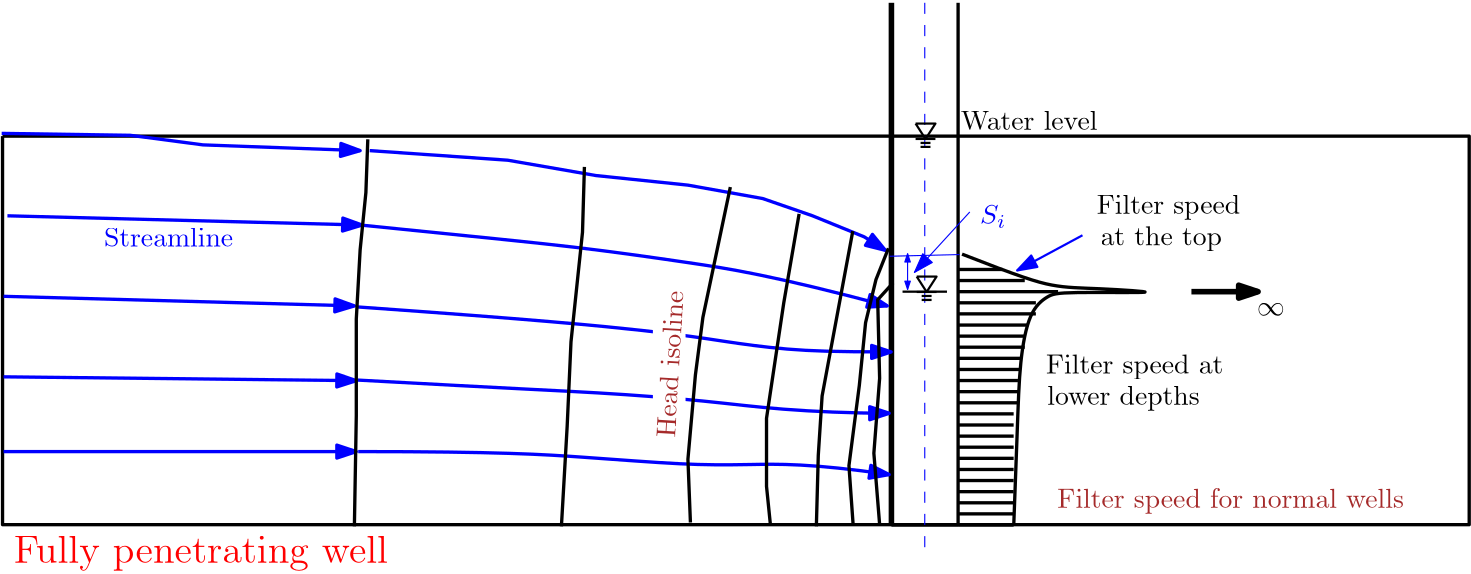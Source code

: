 <?xml version="1.0"?>
<!DOCTYPE ipe SYSTEM "ipe.dtd">
<ipe version="70206" creator="Ipe 7.2.9">
<info created="D:20201211170144" modified="D:20201213085957"/>
<ipestyle name="basic">
<symbol name="arrow/arc(spx)">
<path stroke="sym-stroke" fill="sym-stroke" pen="sym-pen">
0 0 m
-1 0.333 l
-1 -0.333 l
h
</path>
</symbol>
<symbol name="arrow/farc(spx)">
<path stroke="sym-stroke" fill="white" pen="sym-pen">
0 0 m
-1 0.333 l
-1 -0.333 l
h
</path>
</symbol>
<symbol name="arrow/ptarc(spx)">
<path stroke="sym-stroke" fill="sym-stroke" pen="sym-pen">
0 0 m
-1 0.333 l
-0.8 0 l
-1 -0.333 l
h
</path>
</symbol>
<symbol name="arrow/fptarc(spx)">
<path stroke="sym-stroke" fill="white" pen="sym-pen">
0 0 m
-1 0.333 l
-0.8 0 l
-1 -0.333 l
h
</path>
</symbol>
<symbol name="mark/circle(sx)" transformations="translations">
<path fill="sym-stroke">
0.6 0 0 0.6 0 0 e
0.4 0 0 0.4 0 0 e
</path>
</symbol>
<symbol name="mark/disk(sx)" transformations="translations">
<path fill="sym-stroke">
0.6 0 0 0.6 0 0 e
</path>
</symbol>
<symbol name="mark/fdisk(sfx)" transformations="translations">
<group>
<path fill="sym-fill">
0.5 0 0 0.5 0 0 e
</path>
<path fill="sym-stroke" fillrule="eofill">
0.6 0 0 0.6 0 0 e
0.4 0 0 0.4 0 0 e
</path>
</group>
</symbol>
<symbol name="mark/box(sx)" transformations="translations">
<path fill="sym-stroke" fillrule="eofill">
-0.6 -0.6 m
0.6 -0.6 l
0.6 0.6 l
-0.6 0.6 l
h
-0.4 -0.4 m
0.4 -0.4 l
0.4 0.4 l
-0.4 0.4 l
h
</path>
</symbol>
<symbol name="mark/square(sx)" transformations="translations">
<path fill="sym-stroke">
-0.6 -0.6 m
0.6 -0.6 l
0.6 0.6 l
-0.6 0.6 l
h
</path>
</symbol>
<symbol name="mark/fsquare(sfx)" transformations="translations">
<group>
<path fill="sym-fill">
-0.5 -0.5 m
0.5 -0.5 l
0.5 0.5 l
-0.5 0.5 l
h
</path>
<path fill="sym-stroke" fillrule="eofill">
-0.6 -0.6 m
0.6 -0.6 l
0.6 0.6 l
-0.6 0.6 l
h
-0.4 -0.4 m
0.4 -0.4 l
0.4 0.4 l
-0.4 0.4 l
h
</path>
</group>
</symbol>
<symbol name="mark/cross(sx)" transformations="translations">
<group>
<path fill="sym-stroke">
-0.43 -0.57 m
0.57 0.43 l
0.43 0.57 l
-0.57 -0.43 l
h
</path>
<path fill="sym-stroke">
-0.43 0.57 m
0.57 -0.43 l
0.43 -0.57 l
-0.57 0.43 l
h
</path>
</group>
</symbol>
<symbol name="arrow/fnormal(spx)">
<path stroke="sym-stroke" fill="white" pen="sym-pen">
0 0 m
-1 0.333 l
-1 -0.333 l
h
</path>
</symbol>
<symbol name="arrow/pointed(spx)">
<path stroke="sym-stroke" fill="sym-stroke" pen="sym-pen">
0 0 m
-1 0.333 l
-0.8 0 l
-1 -0.333 l
h
</path>
</symbol>
<symbol name="arrow/fpointed(spx)">
<path stroke="sym-stroke" fill="white" pen="sym-pen">
0 0 m
-1 0.333 l
-0.8 0 l
-1 -0.333 l
h
</path>
</symbol>
<symbol name="arrow/linear(spx)">
<path stroke="sym-stroke" pen="sym-pen">
-1 0.333 m
0 0 l
-1 -0.333 l
</path>
</symbol>
<symbol name="arrow/fdouble(spx)">
<path stroke="sym-stroke" fill="white" pen="sym-pen">
0 0 m
-1 0.333 l
-1 -0.333 l
h
-1 0 m
-2 0.333 l
-2 -0.333 l
h
</path>
</symbol>
<symbol name="arrow/double(spx)">
<path stroke="sym-stroke" fill="sym-stroke" pen="sym-pen">
0 0 m
-1 0.333 l
-1 -0.333 l
h
-1 0 m
-2 0.333 l
-2 -0.333 l
h
</path>
</symbol>
<pen name="heavier" value="0.8"/>
<pen name="fat" value="1.2"/>
<pen name="ultrafat" value="2"/>
<symbolsize name="large" value="5"/>
<symbolsize name="small" value="2"/>
<symbolsize name="tiny" value="1.1"/>
<arrowsize name="large" value="10"/>
<arrowsize name="small" value="5"/>
<arrowsize name="tiny" value="3"/>
<color name="red" value="1 0 0"/>
<color name="green" value="0 1 0"/>
<color name="blue" value="0 0 1"/>
<color name="yellow" value="1 1 0"/>
<color name="orange" value="1 0.647 0"/>
<color name="gold" value="1 0.843 0"/>
<color name="purple" value="0.627 0.125 0.941"/>
<color name="gray" value="0.745"/>
<color name="brown" value="0.647 0.165 0.165"/>
<color name="navy" value="0 0 0.502"/>
<color name="pink" value="1 0.753 0.796"/>
<color name="seagreen" value="0.18 0.545 0.341"/>
<color name="turquoise" value="0.251 0.878 0.816"/>
<color name="violet" value="0.933 0.51 0.933"/>
<color name="darkblue" value="0 0 0.545"/>
<color name="darkcyan" value="0 0.545 0.545"/>
<color name="darkgray" value="0.663"/>
<color name="darkgreen" value="0 0.392 0"/>
<color name="darkmagenta" value="0.545 0 0.545"/>
<color name="darkorange" value="1 0.549 0"/>
<color name="darkred" value="0.545 0 0"/>
<color name="lightblue" value="0.678 0.847 0.902"/>
<color name="lightcyan" value="0.878 1 1"/>
<color name="lightgray" value="0.827"/>
<color name="lightgreen" value="0.565 0.933 0.565"/>
<color name="lightyellow" value="1 1 0.878"/>
<dashstyle name="dashed" value="[4] 0"/>
<dashstyle name="dotted" value="[1 3] 0"/>
<dashstyle name="dash dotted" value="[4 2 1 2] 0"/>
<dashstyle name="dash dot dotted" value="[4 2 1 2 1 2] 0"/>
<textsize name="large" value="\large"/>
<textsize name="Large" value="\Large"/>
<textsize name="LARGE" value="\LARGE"/>
<textsize name="huge" value="\huge"/>
<textsize name="Huge" value="\Huge"/>
<textsize name="small" value="\small"/>
<textsize name="footnote" value="\footnotesize"/>
<textsize name="tiny" value="\tiny"/>
<textstyle name="center" begin="\begin{center}" end="\end{center}"/>
<textstyle name="itemize" begin="\begin{itemize}" end="\end{itemize}"/>
<textstyle name="item" begin="\begin{itemize}\item{}" end="\end{itemize}"/>
<gridsize name="4 pts" value="4"/>
<gridsize name="8 pts (~3 mm)" value="8"/>
<gridsize name="16 pts (~6 mm)" value="16"/>
<gridsize name="32 pts (~12 mm)" value="32"/>
<gridsize name="10 pts (~3.5 mm)" value="10"/>
<gridsize name="20 pts (~7 mm)" value="20"/>
<gridsize name="14 pts (~5 mm)" value="14"/>
<gridsize name="28 pts (~10 mm)" value="28"/>
<gridsize name="56 pts (~20 mm)" value="56"/>
<anglesize name="90 deg" value="90"/>
<anglesize name="60 deg" value="60"/>
<anglesize name="45 deg" value="45"/>
<anglesize name="30 deg" value="30"/>
<anglesize name="22.5 deg" value="22.5"/>
<opacity name="10%" value="0.1"/>
<opacity name="30%" value="0.3"/>
<opacity name="50%" value="0.5"/>
<opacity name="75%" value="0.75"/>
<tiling name="falling" angle="-60" step="4" width="1"/>
<tiling name="rising" angle="30" step="4" width="1"/>
</ipestyle>
<page>
<layer name="alpha"/>
<view layers="alpha" active="alpha"/>
<path layer="alpha" matrix="1 0 0 0.979167 0 14.6667" stroke="black" pen="ultrafat">
368 704 m
368 512 l
</path>
<path stroke="black" pen="fat">
392 704 m
392 516 l
</path>
<path stroke="black" pen="fat">
368 516 m
392 516 l
</path>
<path matrix="1 0 0 0.971429 0 18.7429" stroke="black" pen="fat">
48 656 m
576 656 l
576 512 l
48 512 l
48 656 l
</path>
<path stroke="blue" dash="dashed">
380 704 m
380 508 l
</path>
<path stroke="black" pen="ultrafat" arrow="normal/normal">
476 600 m
500 600 l
</path>
<path matrix="1.01672 0 0 0.803865 -0.832081 123.037" stroke="blue" pen="fat" arrow="normal/normal">
49.7569 627.311 m
175.354 623.171 l
</path>
<path stroke="blue" pen="fat" arrow="normal/normal">
178.114 623.861 m
225.73 619.03
254.024 616.27
293.359 610.749
325.104 605.918
366.509 594.877 c
</path>
<path stroke="blue" pen="fat" arrow="normal/normal">
48.3767 598.327 m
174.664 594.877 l
</path>
<path matrix="1.00545 0 0 0.938851 -2.00386 35.3631" stroke="blue" pen="fat" arrow="normal/normal">
176.734 595.567 m
240.222 590.736
287.149 585.906
307.161 582.455
329.934 579.005
347.877 578.315
367.889 578.315 c
</path>
<path stroke="blue" pen="fat" arrow="normal/normal">
48.3767 569.343 m
175.354 567.963 l
</path>
<path matrix="1.00445 0 0 0.910589 -1.63449 49.733" stroke="blue" pen="fat" arrow="normal/normal">
176.734 569.343 m
233.321 565.893
263.685 564.513
303.021 561.062
326.484 557.612
353.397 556.232
367.199 556.232 c
</path>
<path stroke="blue" pen="fat" arrow="normal/normal">
48.3767 542.43 m
122.907 542.43
172.593 542.43
175.354 542.43 c
</path>
<path stroke="blue" pen="fat" arrow="normal/normal">
176.044 542.43 m
227.111 542.43
258.855 540.359
294.05 537.599
314.752 537.599
338.906 538.289
367.199 534.149 c
</path>
<path stroke="blue" pen="fat" arrow="normal/normal">
47.6866 656.985 m
93.9228 656.295 l
120.146 652.844 l
176.734 650.774 l
</path>
<path stroke="blue" pen="fat" arrow="normal/normal">
180.184 650.774 m
229.871 647.324 l
261.615 641.803 l
294.74 638.353 l
321.653 633.522 l
339.596 627.311 l
358.228 619.72 l
365.819 614.889 l
</path>
<path matrix="1 0 0 1.03019 0 -15.5646" stroke="black" pen="fat">
179.494 650.774 m
178.804 632.142 l
176.734 612.129 l
175.354 587.976 l
175.354 554.161 l
174.664 515.516 l
</path>
<path matrix="1 0 0 1.00274 0 -1.41496" stroke="black" pen="fat">
257.475 644.563 m
256.785 621.1 l
252.644 581.765 l
251.264 551.401 l
249.194 515.516 l
249.194 515.516 l
</path>
<path matrix="1.30165 0 0 1 -88.9084 0" stroke="black" pen="fat">
306.471 637.662 m
298.88 590.736 l
296.81 570.033 l
294.74 539.669 l
295.43 516.896 l
</path>
<path matrix="1 0 0 0.987144 0 8.07358" stroke="black" pen="fat">
334.765 628.001 m
329.244 595.567 l
323.033 553.471 l
323.033 528.628 l
324.414 514.826 l
324.414 514.826 l
</path>
<path stroke="black" pen="fat">
354.088 621.79 m
343.046 562.442 l
341.666 541.05 l
340.976 515.516 l
</path>
<path matrix="1.08452 0 0 1.02175 -29.8124 -11.2257" stroke="black" pen="fat">
365.819 613.509 m
361.679 602.468 l
358.228 587.286 l
356.158 565.203 l
352.707 536.909 l
354.088 516.206 l
</path>
<path matrix="1 0 0 0.976628 0 14.097" stroke="black" pen="fat">
368.579 603.158 m
363.059 596.947 l
363.749 567.963 l
361.679 540.359 l
363.749 514.136 l
</path>
<path matrix="1 0 0 0.977165 0 14.0097" stroke="black" pen="fat">
393.423 613.509 m
414.126 605.228
426.547 601.088
440.349 601.088
471.403 599.017
428.618 599.707
424.477 598.327
417.576 592.806
414.126 574.174
413.435 551.401
412.055 514.136
412.055 514.136 c
</path>
<path stroke="black" pen="fat">
392 608 m
408 608 l
</path>
<path stroke="black" pen="fat">
392 604 m
416 604 l
</path>
<path matrix="0.9 0 0 1 42.8 0" stroke="black" pen="fat">
388 600 m
428 600 l
</path>
<path stroke="black" pen="fat">
392 596 m
420 596 l
</path>
<path stroke="black" pen="fat">
392 592 m
420 592 l
</path>
<path matrix="1.05358 0 0 -11.371 -21.0045 7274.13" stroke="black" pen="fat">
392 588 m
416 588 l
416 588 l
416 588 l
</path>
<path stroke="black" pen="fat">
392 584 m
416 584 l
</path>
<path stroke="black" pen="fat">
392 580 m
416 580 l
416 580 l
416 580 l
416 580 l
</path>
<path matrix="0.948251 0 0 -10.5332 20.2855 6643.13" stroke="black" pen="fat">
392 576 m
416 576 l
</path>
<path matrix="0.930401 0 0 0.685028 27.2826 180.164" stroke="black" pen="fat">
392 572 m
416 572 l
</path>
<path matrix="0.898079 0 0 -0.774556 39.9531 1007.95" stroke="black" pen="fat">
392 568 m
416 568 l
416 568 l
</path>
<path matrix="0.903462 0 0 1 37.8429 0" stroke="black" pen="fat">
392 564 m
416 564 l
</path>
<path matrix="0.887878 0 0 0.0197695 43.9519 548.929" stroke="black" pen="fat">
392 560 m
416 560 l
</path>
<path stroke="black" pen="fat">
392 556 m
412 556 l
</path>
<path stroke="black" pen="fat">
392 552 m
412 552 l
</path>
<path stroke="black" pen="fat">
392 548 m
412 548 l
412 548 l
412 548 l
</path>
<path stroke="black" pen="fat">
392 544 m
412 544 l
</path>
<path stroke="black" pen="fat">
392 540 m
412 540 l
</path>
<path stroke="black" pen="fat">
392 536 m
412 536 l
</path>
<path stroke="black" pen="fat">
392 532 m
412 532 l
</path>
<path stroke="black" pen="fat">
392 528 m
412 528 l
</path>
<path stroke="black" pen="fat">
392 524 m
412 524 l
</path>
<path stroke="black" pen="fat">
392 520 m
412 520 l
</path>
<path stroke="black" pen="fat">
392 516 m
412 516 l
412 516 l
</path>
<path matrix="0.446342 0 0 0.692274 233.87 106.693" stroke="black" pen="heavier">
320 800 m
328 792 l
336 800 l
320 800 l
</path>
<path matrix="0.446342 0 0 0.358121 233.87 371.342" stroke="black" pen="heavier">
320 792 m
336 792 l
</path>
<path matrix="0.446342 0 0 0.358121 233.87 371.342" stroke="black" pen="heavier">
324 788 m
332 788 l
332 788 l
</path>
<path matrix="0.446342 0 0 0.358121 233.87 371.342" stroke="black" pen="heavier">
324 784 m
332 784 l
</path>
<path stroke="black" pen="heavier">
372 600 m
388 600 l
</path>
<path matrix="0.446342 0 0 0.692274 234.274 51.6106" stroke="black" pen="heavier">
320 800 m
328 792 l
336 800 l
320 800 l
</path>
<path matrix="0.446342 0 0 0.358121 234.274 316.26" stroke="black" pen="heavier">
320 792 m
336 792 l
</path>
<path matrix="0.446342 0 0 0.358121 234.274 316.26" stroke="black" pen="heavier">
324 788 m
332 788 l
332 788 l
</path>
<path matrix="0.446342 0 0 0.358121 234.274 316.26" stroke="black" pen="heavier">
324 784 m
332 784 l
</path>
<text matrix="1 0 0 1 107.173 -158.272" transformations="translations" pos="392.463 749.633" stroke="black" type="label" width="9.963" height="4.289" depth="0" valign="baseline" style="math">\infty</text>
<text matrix="1 0 0 1 84.1105 -128.427" transformations="translations" pos="308.805 786.714" stroke="black" type="label" width="52.608" height="6.918" depth="0" valign="baseline">Water level </text>
<text matrix="1 0 0 1 -365.383 -134.758" transformations="translations" pos="449.894 750.989" stroke="blue" type="label" width="46.52" height="6.918" depth="0" valign="baseline">Streamline</text>
<text matrix="1 0 0 1 133.119 -158.675" transformations="translations" pos="308.805 786.714" stroke="black" type="label" width="51.695" height="6.926" depth="1.93" valign="baseline">Filter speed</text>
<text matrix="1 0 0 1 115.313 -227.46" transformations="translations" pos="308.805 786.714" stroke="black" type="label" width="54.878" height="6.926" depth="1.93" valign="baseline">lower depths</text>
<text matrix="1 0 0 1 114.86 -216.155" transformations="translations" pos="308.805 786.714" stroke="black" type="label" width="63.872" height="6.926" depth="1.93" valign="baseline">Filter speed at</text>
<text matrix="1 0 0 1 134.475 -169.98" transformations="translations" pos="308.805 786.714" stroke="black" type="label" width="43.725" height="6.926" depth="1.93" valign="baseline">at the top</text>
<path stroke="blue" pen="heavier" arrow="normal/normal">
436.78 620.302 m
413.265 607.64 l
</path>
<text matrix="1 0 0 1 51.0994 -229.269" transformations="translations" pos="376.636 751.442" stroke="brown" type="label" width="124.865" height="6.926" depth="1.93" valign="baseline">Filter speed for normal wells</text>
<text matrix="1 0 0 1 -321.019 -269.424" transformations="translations" pos="373.019 771.791" stroke="red" type="label" width="134.811" height="9.962" depth="2.79" valign="baseline" size="Large">Fully penetrating well</text>
<group matrix="1 0 0 1 7.23531 -203.493">
<path matrix="1.3 0 0 1.03571 -82.4669 -28.969" fill="white">
274.89 811.133 m
274.89 746.92 l
283.934 746.92 l
283.934 811.133 l
h
</path>
<text matrix="0.0587464 0.998273 -0.998273 0.0587464 1031.39 278.374" pos="427.736 774.956" stroke="brown" type="label" width="52.913" height="6.918" depth="0" valign="baseline">Head isoline</text>
</group>
<path stroke="blue" fill="white">
367.374 612.75 m
392.532 613.363 l
</path>
<path stroke="blue" fill="white" arrow="normal/tiny" rarrow="normal/tiny">
373.817 613.67 m
373.817 600.784 l
</path>
<text matrix="1 0 0 1 250.351 -62.2808" transformations="translations" pos="149.545 686.689" stroke="blue" type="label" width="9.426" height="6.812" depth="1.49" valign="baseline" style="math">S_i</text>
<path stroke="blue" fill="white" arrow="normal/normal">
396.214 628.703 m
376.272 606.921 l
</path>
</page>
</ipe>
